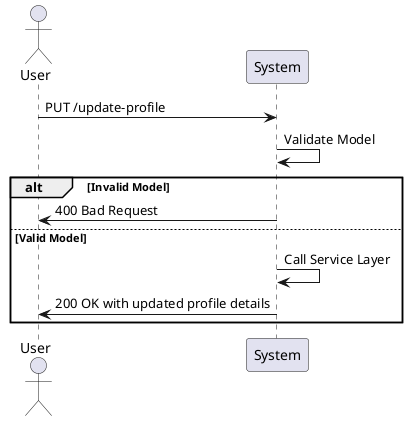 
@startuml
actor User
participant System

User -> System: PUT /update-profile
System -> System: Validate Model
alt Invalid Model
    System -> User: 400 Bad Request
else Valid Model
    System -> System: Call Service Layer
    System -> User: 200 OK with updated profile details
end
@enduml
